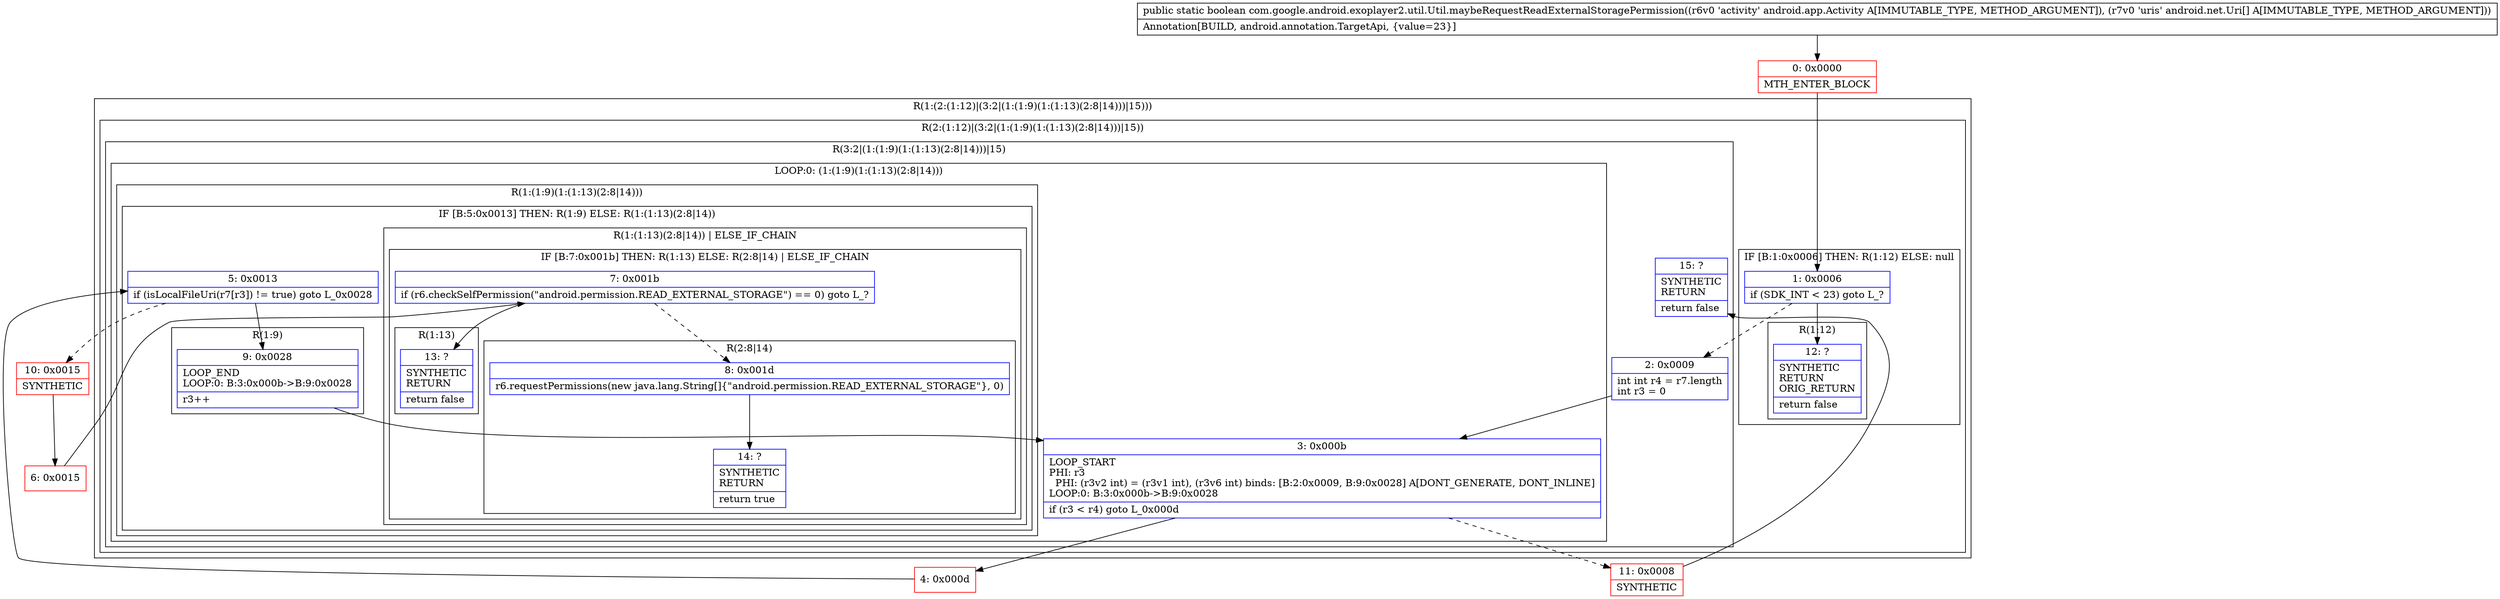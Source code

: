 digraph "CFG forcom.google.android.exoplayer2.util.Util.maybeRequestReadExternalStoragePermission(Landroid\/app\/Activity;[Landroid\/net\/Uri;)Z" {
subgraph cluster_Region_188067282 {
label = "R(1:(2:(1:12)|(3:2|(1:(1:9)(1:(1:13)(2:8|14)))|15)))";
node [shape=record,color=blue];
subgraph cluster_Region_349680553 {
label = "R(2:(1:12)|(3:2|(1:(1:9)(1:(1:13)(2:8|14)))|15))";
node [shape=record,color=blue];
subgraph cluster_IfRegion_59360590 {
label = "IF [B:1:0x0006] THEN: R(1:12) ELSE: null";
node [shape=record,color=blue];
Node_1 [shape=record,label="{1\:\ 0x0006|if (SDK_INT \< 23) goto L_?\l}"];
subgraph cluster_Region_1964520212 {
label = "R(1:12)";
node [shape=record,color=blue];
Node_12 [shape=record,label="{12\:\ ?|SYNTHETIC\lRETURN\lORIG_RETURN\l|return false\l}"];
}
}
subgraph cluster_Region_1733926029 {
label = "R(3:2|(1:(1:9)(1:(1:13)(2:8|14)))|15)";
node [shape=record,color=blue];
Node_2 [shape=record,label="{2\:\ 0x0009|int int r4 = r7.length\lint r3 = 0\l}"];
subgraph cluster_LoopRegion_227786861 {
label = "LOOP:0: (1:(1:9)(1:(1:13)(2:8|14)))";
node [shape=record,color=blue];
Node_3 [shape=record,label="{3\:\ 0x000b|LOOP_START\lPHI: r3 \l  PHI: (r3v2 int) = (r3v1 int), (r3v6 int) binds: [B:2:0x0009, B:9:0x0028] A[DONT_GENERATE, DONT_INLINE]\lLOOP:0: B:3:0x000b\-\>B:9:0x0028\l|if (r3 \< r4) goto L_0x000d\l}"];
subgraph cluster_Region_1407540056 {
label = "R(1:(1:9)(1:(1:13)(2:8|14)))";
node [shape=record,color=blue];
subgraph cluster_IfRegion_920919215 {
label = "IF [B:5:0x0013] THEN: R(1:9) ELSE: R(1:(1:13)(2:8|14))";
node [shape=record,color=blue];
Node_5 [shape=record,label="{5\:\ 0x0013|if (isLocalFileUri(r7[r3]) != true) goto L_0x0028\l}"];
subgraph cluster_Region_1248069017 {
label = "R(1:9)";
node [shape=record,color=blue];
Node_9 [shape=record,label="{9\:\ 0x0028|LOOP_END\lLOOP:0: B:3:0x000b\-\>B:9:0x0028\l|r3++\l}"];
}
subgraph cluster_Region_2055663734 {
label = "R(1:(1:13)(2:8|14)) | ELSE_IF_CHAIN\l";
node [shape=record,color=blue];
subgraph cluster_IfRegion_929626589 {
label = "IF [B:7:0x001b] THEN: R(1:13) ELSE: R(2:8|14) | ELSE_IF_CHAIN\l";
node [shape=record,color=blue];
Node_7 [shape=record,label="{7\:\ 0x001b|if (r6.checkSelfPermission(\"android.permission.READ_EXTERNAL_STORAGE\") == 0) goto L_?\l}"];
subgraph cluster_Region_56425655 {
label = "R(1:13)";
node [shape=record,color=blue];
Node_13 [shape=record,label="{13\:\ ?|SYNTHETIC\lRETURN\l|return false\l}"];
}
subgraph cluster_Region_2056935455 {
label = "R(2:8|14)";
node [shape=record,color=blue];
Node_8 [shape=record,label="{8\:\ 0x001d|r6.requestPermissions(new java.lang.String[]\{\"android.permission.READ_EXTERNAL_STORAGE\"\}, 0)\l}"];
Node_14 [shape=record,label="{14\:\ ?|SYNTHETIC\lRETURN\l|return true\l}"];
}
}
}
}
}
}
Node_15 [shape=record,label="{15\:\ ?|SYNTHETIC\lRETURN\l|return false\l}"];
}
}
}
Node_0 [shape=record,color=red,label="{0\:\ 0x0000|MTH_ENTER_BLOCK\l}"];
Node_4 [shape=record,color=red,label="{4\:\ 0x000d}"];
Node_6 [shape=record,color=red,label="{6\:\ 0x0015}"];
Node_10 [shape=record,color=red,label="{10\:\ 0x0015|SYNTHETIC\l}"];
Node_11 [shape=record,color=red,label="{11\:\ 0x0008|SYNTHETIC\l}"];
MethodNode[shape=record,label="{public static boolean com.google.android.exoplayer2.util.Util.maybeRequestReadExternalStoragePermission((r6v0 'activity' android.app.Activity A[IMMUTABLE_TYPE, METHOD_ARGUMENT]), (r7v0 'uris' android.net.Uri[] A[IMMUTABLE_TYPE, METHOD_ARGUMENT]))  | Annotation[BUILD, android.annotation.TargetApi, \{value=23\}]\l}"];
MethodNode -> Node_0;
Node_1 -> Node_2[style=dashed];
Node_1 -> Node_12;
Node_2 -> Node_3;
Node_3 -> Node_4;
Node_3 -> Node_11[style=dashed];
Node_5 -> Node_9;
Node_5 -> Node_10[style=dashed];
Node_9 -> Node_3;
Node_7 -> Node_8[style=dashed];
Node_7 -> Node_13;
Node_8 -> Node_14;
Node_0 -> Node_1;
Node_4 -> Node_5;
Node_6 -> Node_7;
Node_10 -> Node_6;
Node_11 -> Node_15;
}

